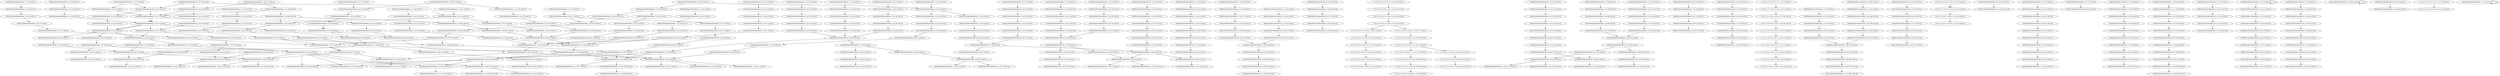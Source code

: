 digraph G {
    "00010000000000000000_2-22:25-LEN:20" -> "00100000000000000000_3-23:24-LEN:20";
    "00100000000000000000_6-26:21-LEN:20" -> "01000000000000000000_7-27:20-LEN:20";
    "00000100000001000000_9-28:362-LEN:20" -> "00001000000010000000_10-29:351-LEN:20";
    "00000000000000000010_9-29:22-LEN:20" -> "00000000000000000100_10-30:23-LEN:20";
    "00000000000000000000_7-27:27-LEN:20" -> "00000000000000000000_8-28:16-LEN:20";
    "00000000000000000000_1-21:18-LEN:20" -> "00000000000000000000_2-22:19-LEN:20";
    "00000000000000000000_6-26:25-LEN:20" -> "00000000000000000000_7-27:28-LEN:20";
    "01000000000000000000_4-24:26-LEN:20" -> "10000000000000000000_5-25:25-LEN:20";
    "00000000000000000000_3-23:20-LEN:20" -> "00000000000000000000_4-24:17-LEN:20";
    "00000001000000000000_1-21:27-LEN:20" -> "00000010000000000000_2-22:25-LEN:20";
    "00001000000000000000_1-21:29-LEN:20" -> "00010000000000000000_2-22:28-LEN:20";
    "00000000010000000000_9-28:24-LEN:20" -> "00000000100000000000_10-29:19-LEN:20";
    "00000000000000000000_2-22:18-LEN:20" -> "00000000000000000000_3-23:17-LEN:20";
    "00000001000001000000_1-20:336-LEN:20" -> "00000010000010000000_2-21:326-LEN:20";
    "00000000000000000000_7-27:35-LEN:20" -> "00000000000000000000_8-28:22-LEN:20";
    "11111110111110101111_7-26:173-LEN:20" -> "11111101111101011111_8-27:172-LEN:20";
    "11111110111110101111_7-26:173-LEN:20" -> "11111101111101011110_8-28:17-LEN:20";
    "00000000000000000000_6-26:203-LEN:20" -> "00000000000000000000_7-27:220-LEN:20";
    "10000000000000000000_8-28:17-LEN:20" -> "00000000000000000000_9-29:27-LEN:20";
    "00000000000000000000_2-22:17-LEN:20" -> "00000000000000000000_3-23:17-LEN:20";
    "00000001000000000000_8-27:21-LEN:20" -> "00000010000000000000_9-28:22-LEN:20";
    "00000010000000000000_2-22:24-LEN:20" -> "00000100000000000000_3-23:22-LEN:20";
    "10000000000000000000_5-25:16-LEN:20" -> "00000000000000000000_6-26:36-LEN:20";
    "01000000000000100000_7-27:20-LEN:20" -> "10000000000001000000_8-28:20-LEN:20";
    "00100000000000000000_3-23:64-LEN:20" -> "01000000000000000000_4-24:66-LEN:20";
    "00000000000000000000_3-23:19-LEN:20" -> "00000000000000000000_4-24:19-LEN:20";
    "00000000000000000001_8-28:20-LEN:20" -> "00000000000000000010_9-29:20-LEN:20";
    "11111110111110101111_7-27:21-LEN:20" -> "11111101111101011110_8-28:23-LEN:20";
    "10000010000000100000_8-27:351-LEN:20" -> "00000100000001000000_9-28:362-LEN:20";
    "00000000000000000000_3-23:17-LEN:20" -> "00000000000000000000_4-24:17-LEN:20";
    "00000010000000000000_1-21:17-LEN:20" -> "00000100000000000000_2-22:17-LEN:20";
    "00010000000000000000_2-22:28-LEN:20" -> "00100000000000000000_3-23:27-LEN:20";
    "11111110111111011111_7-27:31-LEN:20" -> "11111101111110111110_8-28:37-LEN:20";
    "00000000000000000000_5-25:16-LEN:20" -> "00000000000000000000_6-26:25-LEN:20";
    "10000000000000000000_5-25:24-LEN:20" -> "00000000000000000000_6-26:45-LEN:20";
    "00000000000000000000_5-25:26-LEN:20" -> "00000000000000000000_6-26:45-LEN:20";
    "00010000000000000000_4-24:27-LEN:20" -> "00100000000000000000_5-25:27-LEN:20";
    "11110111111110111111_1-21:31-LEN:20" -> "11101111111101111110_2-22:33-LEN:20";
    "00000000000000000000_6-26:29-LEN:20" -> "00000000000000000000_7-27:30-LEN:20";
    "00000000000000000000_4-23:594-LEN:20" -> "00000000000000000000_5-24:597-LEN:20";
    "00000000000000000000_2-22:18-LEN:20" -> "00000000000000000000_3-23:18-LEN:20";
    "00100000000000000000_6-26:23-LEN:20" -> "01000000000000000000_7-27:25-LEN:20";
    "00000000001000000000_4-23:348-LEN:20" -> "00000000010000000000_5-24:344-LEN:20";
    "00000000000000000000_4-24:135-LEN:20" -> "00000000000000000000_5-25:136-LEN:20";
    "00010000010000001000_5-25:16-LEN:20" -> "00100000100000010000_6-26:16-LEN:20";
    "00000010000000000000_1-21:25-LEN:20" -> "00000100000000000000_2-22:25-LEN:20";
    "00000010000000000000_2-22:29-LEN:20" -> "00000100000000000000_3-23:29-LEN:20";
    "00000000000000000000_9-29:27-LEN:20" -> "00000000000000000001_10-30:24-LEN:20";
    "11011111110111110101_3-23:16-LEN:20" -> "10111111101111101011_4-24:16-LEN:20";
    "01000000000000000000_7-27:20-LEN:20" -> "10000000000000000000_8-28:20-LEN:20";
    "00000000000000000000_5-25:16-LEN:20" -> "00000000000000000000_6-26:29-LEN:20";
    "00100000000000000000_3-23:16-LEN:20" -> "01000000000000000000_4-24:16-LEN:20";
    "00000000000000000000_1-21:32-LEN:20" -> "00000000000000000000_2-22:31-LEN:20";
    "00100000000000000000_6-25:547-LEN:20" -> "01000000000000000000_7-27:17-LEN:20";
    "00100000000000000000_6-25:547-LEN:20" -> "01000000000000000000_7-26:569-LEN:20";
    "11111111011111010111_6-26:22-LEN:20" -> "11111110111110101111_7-27:21-LEN:20";
    "00000100000000000000_3-23:22-LEN:20" -> "00001000000000000000_4-24:22-LEN:20";
    "00000100000000000000_9-29:18-LEN:20" -> "00001000000000000001_10-30:19-LEN:20";
    "00000100000000000000_9-29:26-LEN:20" -> "00001000000000000001_10-30:25-LEN:20";
    "00000000000000000000_2-22:22-LEN:20" -> "00000000000000000000_3-23:21-LEN:20";
    "00010000000000000000_2-22:23-LEN:20" -> "00100000000000000000_3-23:23-LEN:20";
    "01000010000000100000_7-27:17-LEN:20" -> "10000100000001000000_8-28:18-LEN:20";
    "00000000000000000000_6-26:25-LEN:20" -> "00000000000000000000_7-27:27-LEN:20";
    "00000000000000000000_3-23:129-LEN:20" -> "00000000000000000000_4-24:135-LEN:20";
    "11111101111101011111_8-27:172-LEN:20" -> "11111011111010111110_9-28:184-LEN:20";
    "00010000000000000000_2-22:16-LEN:20" -> "00100000000000000000_3-23:16-LEN:20";
    "00000000001000000000_4-24:65-LEN:20" -> "00000000010000000000_5-25:64-LEN:20";
    "00000000000010000000_1-21:20-LEN:20" -> "00000000000100000000_2-22:19-LEN:20";
    "10000000000000000000_8-28:26-LEN:20" -> "00000000000000000000_9-29:54-LEN:20";
    "00000000010000000000_4-24:21-LEN:20" -> "00000000100000000000_5-25:20-LEN:20";
    "00100000000000000000_3-23:24-LEN:20" -> "01000000000000000000_4-24:25-LEN:20";
    "00000000000000000000_8-28:141-LEN:20" -> "00000000000000000000_9-29:244-LEN:20";
    "00000000000000000000_8-28:141-LEN:20" -> "00000000000000000001_9-29:26-LEN:20";
    "00000000000000000000_3-23:17-LEN:20" -> "00000000000000000000_4-24:17-LEN:20";
    "00000000000000000000_3-22:601-LEN:20" -> "00000000000000000000_4-23:594-LEN:20";
    "00000000000000000000_3-22:601-LEN:20" -> "00000000000000000000_4-24:24-LEN:20";
    "00000000000000000000_9-29:54-LEN:20" -> "00000000000000000000_10-30:21-LEN:20";
    "00000000000000000000_9-29:54-LEN:20" -> "00000000000000000001_10-30:38-LEN:20";
    "10000000000000000000_5-25:25-LEN:20" -> "00000000000000000000_6-26:58-LEN:20";
    "00001000001000000010_3-23:22-LEN:20" -> "00010000010000000100_4-24:21-LEN:20";
    "01000000000000000000_7-27:17-LEN:20" -> "10000000000000000000_8-28:17-LEN:20";
    "00000000000000000000_2-22:31-LEN:20" -> "00000000000000000000_3-23:29-LEN:20";
    "00000000000000000000_4-24:19-LEN:20" -> "00000000000000000000_6-25:975-LEN:20";
    "00000001000000000000_1-21:123-LEN:20" -> "00000010000000000000_2-22:123-LEN:20";
    "01000000000000000000_4-24:16-LEN:20" -> "10000000000000000000_5-25:16-LEN:20";
    "00000000000000000000_5-25:17-LEN:20" -> "00000000000000000000_6-26:25-LEN:20";
    "00000010000000000000_2-22:24-LEN:20" -> "00000100000000000000_3-23:24-LEN:20";
    "01000000000000000000_4-24:23-LEN:20" -> "10000000000000000000_5-25:23-LEN:20";
    "00000000000000000000_7-27:220-LEN:20" -> "00000000000000000000_8-28:141-LEN:20";
    "00000000000000000000_7-27:220-LEN:20" -> "00000000000000000001_8-28:80-LEN:20";
    "00100000000000100000_6-25:196-LEN:20" -> "01000000000001000000_7-26:196-LEN:20";
    "00000000000000000010_9-29:81-LEN:20" -> "00000000000000000100_10-30:80-LEN:20";
    "00010000000000001000_5-25:18-LEN:20" -> "00100000000000010000_6-26:18-LEN:20";
    "11111011111101111100_9-29:35-LEN:20" -> "11110111111011111000_10-30:39-LEN:20";
    "00000001000010000000_1-21:17-LEN:20" -> "00000010000100000001_2-22:17-LEN:20";
    "10111111110111110101_4-23:193-LEN:20" -> "01111111101111101011_5-25:21-LEN:20";
    "10111111110111110101_4-23:193-LEN:20" -> "01111111101111101011_5-24:177-LEN:20";
    "00000000000000000000_7-27:50-LEN:20" -> "00000000000000000000_9-28:1231-LEN:20";
    "00000000000000000000_7-27:50-LEN:20" -> "00000000000000000001_9-28:396-LEN:20";
    "00000000000000000000_7-27:50-LEN:20" -> "00000000000000000000_9-29:35-LEN:20";
    "00000000000100000000_3-22:346-LEN:20" -> "00000000001000000000_4-23:348-LEN:20";
    "00000000010000000000_4-24:20-LEN:20" -> "00000000100000000000_5-25:19-LEN:20";
    "00000000010000000000_5-25:21-LEN:20" -> "00000000100000000000_6-26:20-LEN:20";
    "01000001000000100000_7-27:17-LEN:20" -> "10000010000001000000_8-28:18-LEN:20";
    "00000000000000000000_4-24:20-LEN:20" -> "00000000000000000000_5-25:20-LEN:20";
    "01000000000000000000_7-27:130-LEN:20" -> "10000000000000000000_8-28:135-LEN:20";
    "00010000010000000100_5-24:325-LEN:20" -> "00100000100000001000_6-25:325-LEN:20";
    "00100000000000000000_6-26:16-LEN:20" -> "01000000000000000000_7-27:17-LEN:20";
    "00000100000010000000_9-29:79-LEN:20" -> "00001000000100000001_10-30:85-LEN:20";
    "00000000001000000000_4-24:21-LEN:20" -> "00000000010000000000_5-25:21-LEN:20";
    "00000100000000000000_2-22:17-LEN:20" -> "00001000000000000000_4-23:532-LEN:20";
    "00000000000000000000_4-24:17-LEN:20" -> "00000000000000000000_5-25:18-LEN:20";
    "00000000000000000000_9-29:43-LEN:20" -> "00000000000000000000_10-30:17-LEN:20";
    "00000000000000000000_9-29:43-LEN:20" -> "00000000000000000001_10-30:27-LEN:20";
    "00010000000000000000_2-22:69-LEN:20" -> "00100000000000000000_3-23:64-LEN:20";
    "00000001000000000000_1-21:19-LEN:20" -> "00000010000000000000_2-22:19-LEN:20";
    "00000010000000000010_2-21:192-LEN:20" -> "00000100000000000100_3-22:192-LEN:20";
    "00001000000000000000_3-23:17-LEN:20" -> "00010000000000000000_4-24:17-LEN:20";
    "00010000000000000000_5-25:26-LEN:20" -> "00100000000000000000_6-26:26-LEN:20";
    "00000000000000000000_7-27:24-LEN:20" -> "00000000000000000000_8-28:19-LEN:20";
    "00000001000000000000_1-21:30-LEN:20" -> "00000010000000000000_2-22:29-LEN:20";
    "00000000000000000000_8-28:19-LEN:20" -> "00000000000000000000_9-29:26-LEN:20";
    "00000000000000000000_2-22:17-LEN:20" -> "00000000000000000000_3-23:16-LEN:20";
    "00000000000000000000_5-24:597-LEN:20" -> "00000000000000000000_6-25:975-LEN:20";
    "00010000010000001000_5-25:69-LEN:20" -> "00100000100000010000_6-26:72-LEN:20";
    "00000000000000000000_1-21:17-LEN:20" -> "00000000000000000000_2-22:17-LEN:20";
    "00000000000000000000_4-24:26-LEN:20" -> "00000000000000000000_5-25:26-LEN:20";
    "00000000000000000000_7-26:1024-LEN:20" -> "00000000000000000000_8-27:1040-LEN:20";
    "00000000000000000000_1-21:34-LEN:20" -> "00000000000000000000_2-22:35-LEN:20";
    "00000000000000000001_8-28:24-LEN:20" -> "00000000000000000010_9-29:22-LEN:20";
    "11110111111101111101_1-21:16-LEN:20" -> "11101111111011111010_2-22:16-LEN:20";
    "10000000000001000000_8-28:20-LEN:20" -> "00000000000010000000_9-29:20-LEN:20";
    "00000000000000000000_8-28:19-LEN:20" -> "00000000000000000000_9-29:27-LEN:20";
    "00000010000000000000_2-22:25-LEN:20" -> "00000100000000000000_3-23:23-LEN:20";
    "10000000000010000000_8-27:198-LEN:20" -> "00000000000100000000_9-28:211-LEN:20";
    "00100000100000010000_6-26:16-LEN:20" -> "01000001000000100000_7-27:17-LEN:20";
    "11101111111011111010_2-22:16-LEN:20" -> "11011111110111110101_3-23:16-LEN:20";
    "01000000000000000000_4-24:25-LEN:20" -> "10000000000000000000_5-25:24-LEN:20";
    "00000000000000000000_1-21:132-LEN:20" -> "00000000000000000000_2-22:131-LEN:20";
    "11111011111010111100_9-29:18-LEN:20" -> "11110111110101111000_10-30:19-LEN:20";
    "01000000000000000000_6-26:18-LEN:20" -> "10000000000000000000_8-27:572-LEN:20";
    "00000100000000000000_3-23:23-LEN:20" -> "00001000000000000000_4-24:24-LEN:20";
    "00010000000000000000_5-25:123-LEN:20" -> "00100000000000000000_6-26:122-LEN:20";
    "00000000000000000000_2-22:35-LEN:20" -> "00000000000000000000_3-23:35-LEN:20";
    "00000000000000000000_1-21:24-LEN:20" -> "00000000000000000000_2-22:22-LEN:20";
    "00000010000000000000_2-22:123-LEN:20" -> "00000100000000000000_3-23:120-LEN:20";
    "00000000000001000000_1-21:23-LEN:20" -> "00000000000010000000_2-22:22-LEN:20";
    "00000100000000000000_3-23:29-LEN:20" -> "00001000000000000000_4-24:27-LEN:20";
    "01000000000000000000_7-27:23-LEN:20" -> "10000000000000000000_8-28:26-LEN:20";
    "00001000000000000000_4-24:24-LEN:20" -> "00010000000000000000_5-25:24-LEN:20";
    "10000000000000000000_5-25:23-LEN:20" -> "00000000000000000000_7-26:1024-LEN:20";
    "10000000000000000000_5-25:23-LEN:20" -> "00000000000000000000_7-27:32-LEN:20";
    "00000000000000000000_8-28:16-LEN:20" -> "00000000000000000000_10-30:30-LEN:20";
    "00000000000000000000_8-28:16-LEN:20" -> "00000000000000000001_10-29:160-LEN:20";
    "00000000000000000000_8-28:16-LEN:20" -> "00000000000000000001_10-30:16-LEN:20";
    "00000000000000000000_8-28:16-LEN:20" -> "00000000000000000000_10-29:1058-LEN:20";
    "00000000000000000000_3-23:35-LEN:20" -> "00000000000000000000_4-24:35-LEN:20";
    "01000000000000000000_7-27:25-LEN:20" -> "10000000000000000000_8-28:26-LEN:20";
    "11011111111011111101_3-23:34-LEN:20" -> "10111111110111111011_4-24:34-LEN:20";
    "00000000000000000000_3-23:29-LEN:20" -> "00000000000000000000_4-24:30-LEN:20";
    "00000000000000000000_6-26:36-LEN:20" -> "00000000000000000000_8-27:1040-LEN:20";
    "00001000000000000000_4-24:22-LEN:20" -> "00010000000000000000_5-25:22-LEN:20";
    "00100000000000000000_3-23:23-LEN:20" -> "01000000000000000000_4-24:23-LEN:20";
    "01000000000001000000_7-26:196-LEN:20" -> "10000000000010000000_8-27:198-LEN:20";
    "00000000000001000000_1-21:69-LEN:20" -> "00000000000010000000_2-22:67-LEN:20";
    "00010000000000000000_4-24:17-LEN:20" -> "00100000000000000000_5-25:18-LEN:20";
    "00000000000000000000_9-29:30-LEN:20" -> "00000000000000000001_10-30:17-LEN:20";
    "00000000000000000000_8-28:24-LEN:20" -> "00000000000000000000_9-29:37-LEN:20";
    "11101111111101111110_2-22:33-LEN:20" -> "11011111111011111101_3-23:34-LEN:20";
    "00000000000000000000_2-22:131-LEN:20" -> "00000000000000000000_3-23:129-LEN:20";
    "00001000000000000000_3-23:23-LEN:20" -> "00010000000000000000_4-24:27-LEN:20";
    "00000000000000000000_2-22:16-LEN:20" -> "00000000000000000000_3-23:17-LEN:20";
    "00000000000000000000_9-29:35-LEN:20" -> "00000000000000000000_10-30:18-LEN:20";
    "00000000000000000000_9-29:35-LEN:20" -> "00000000000000000001_10-30:21-LEN:20";
    "00000000000000000000_9-28:1231-LEN:20" -> "00000000000000000000_10-30:30-LEN:20";
    "00000000000000000000_9-28:1231-LEN:20" -> "00000000000000000001_10-29:160-LEN:20";
    "00000000000000000000_9-28:1231-LEN:20" -> "00000000000000000001_10-30:16-LEN:20";
    "00000000000000000000_9-28:1231-LEN:20" -> "00000000000000000000_10-29:1058-LEN:20";
    "00000000000000000000_4-24:18-LEN:20" -> "00000000000000000000_5-25:17-LEN:20";
    "11110111110101111100_10-29:185-LEN:20" -> "11101111101011111000_11-30:185-LEN:20";
    "10000010000001000000_8-28:78-LEN:20" -> "00000100000010000000_9-29:79-LEN:20";
    "00000000000000000000_6-26:30-LEN:20" -> "00000000000000000000_7-27:35-LEN:20";
    "00010000000000000000_5-24:536-LEN:20" -> "00100000000000000000_6-25:547-LEN:20";
    "00100000000000000000_5-25:27-LEN:20" -> "01000000000000000000_7-27:17-LEN:20";
    "00100000000000000000_5-25:27-LEN:20" -> "01000000000000000000_7-26:569-LEN:20";
    "00000000000000000000_9-29:37-LEN:20" -> "00000000000000000001_10-30:28-LEN:20";
    "00000100001000000010_3-23:18-LEN:20" -> "00001000010000000100_4-24:18-LEN:20";
    "10000000000000000000_6-25:27-LEN:20" -> "00000000000000000000_7-26:1024-LEN:20";
    "10000000000000000000_6-25:27-LEN:20" -> "00000000000000000000_7-27:32-LEN:20";
    "10000000000000000000_8-28:17-LEN:20" -> "00000000000000000000_9-29:30-LEN:20";
    "00000001000000000000_1-21:25-LEN:20" -> "00000010000000000000_2-22:24-LEN:20";
    "01000000000000000000_7-26:569-LEN:20" -> "10000000000000000000_8-27:572-LEN:20";
    "00001000000000001000_4-23:191-LEN:20" -> "00010000000000010000_5-24:193-LEN:20";
    "00100000100000001000_5-25:23-LEN:20" -> "01000001000000010000_7-26:348-LEN:20";
    "00000000000000000000_4-24:35-LEN:20" -> "00000000000000000000_5-25:35-LEN:20";
    "00010000010000000100_4-24:21-LEN:20" -> "00100000100000001000_5-25:23-LEN:20";
    "00000000000000000000_2-22:19-LEN:20" -> "00000000000000000000_4-23:594-LEN:20";
    "00000000000000000000_2-22:19-LEN:20" -> "00000000000000000000_4-24:24-LEN:20";
    "00010000000000000000_5-25:24-LEN:20" -> "00100000000000000000_6-26:23-LEN:20";
    "00000000000010000000_6-25:18-LEN:20" -> "00000000000100000000_7-26:20-LEN:20";
    "00000000000000000000_1-21:35-LEN:20" -> "00000000000000000000_2-22:36-LEN:20";
    "00000000000000000000_7-27:38-LEN:20" -> "00000000000000000000_8-28:23-LEN:20";
    "00010000000000000000_3-22:20-LEN:20" -> "00100000000000000000_4-23:17-LEN:20";
    "01111111101111101011_5-25:21-LEN:20" -> "11111111011111010111_6-26:22-LEN:20";
    "00000100000000000000_9-29:76-LEN:20" -> "00001000000000000001_10-30:73-LEN:20";
    "01000000000000000000_7-27:17-LEN:20" -> "10000000000000000000_8-28:17-LEN:20";
    "00000000000000000000_8-28:16-LEN:20" -> "00000000000000000000_9-29:27-LEN:20";
    "00000000000000000000_8-28:23-LEN:20" -> "00000000000000000000_9-29:26-LEN:20";
    "00000000000000000000_1-21:20-LEN:20" -> "00000000000000000000_2-22:20-LEN:20";
    "00000100000000000000_3-23:18-LEN:20" -> "00001000000000000000_4-24:18-LEN:20";
    "00000000000000000000_7-27:32-LEN:20" -> "00000000000000000000_8-28:20-LEN:20";
    "00001000000010000000_10-29:351-LEN:20" -> "00010000000100000001_11-30:344-LEN:20";
    "00000000000000000000_3-23:17-LEN:20" -> "00000000000000000000_4-24:20-LEN:20";
    "00000000000100000000_3-23:21-LEN:20" -> "00000000001000000000_4-24:21-LEN:20";
    "00000000000000000000_8-28:20-LEN:20" -> "00000000000000000000_9-29:35-LEN:20";
    "10000000000000000000_5-25:70-LEN:20" -> "00000000000000000000_6-26:203-LEN:20";
    "00000010000000000000_8-27:372-LEN:20" -> "00000100000000000000_9-28:386-LEN:20";
    "00000100000000000000_3-23:120-LEN:20" -> "00001000000000000000_4-24:120-LEN:20";
    "10000000000000000000_5-25:16-LEN:20" -> "00000000000000000000_6-26:35-LEN:20";
    "00000000000000000000_7-27:48-LEN:20" -> "00000000000000000001_8-28:24-LEN:20";
    "00000000000000000000_7-27:48-LEN:20" -> "00000000000000000000_8-28:26-LEN:20";
    "11011111111011111010_3-22:186-LEN:20" -> "10111111110111110101_4-23:193-LEN:20";
    "00000000000000000000_1-21:21-LEN:20" -> "00000000000000000000_2-22:19-LEN:20";
    "00000000000000000000_8-27:1040-LEN:20" -> "00000000000000000000_9-28:1231-LEN:20";
    "00000000000000000000_8-27:1040-LEN:20" -> "00000000000000000001_9-28:396-LEN:20";
    "00000000000000000000_8-27:1040-LEN:20" -> "00000000000000000000_9-29:35-LEN:20";
    "00100000000000000000_4-23:17-LEN:20" -> "01000000000000000000_5-24:17-LEN:20";
    "00000000100000000000_7-26:18-LEN:20" -> "00000001000000000000_8-27:21-LEN:20";
    "00000010000010000000_2-21:326-LEN:20" -> "00000100000100000001_3-22:317-LEN:20";
    "00100000100000010000_6-26:72-LEN:20" -> "01000001000000100000_7-27:75-LEN:20";
    "00000000000100000000_2-22:19-LEN:20" -> "00000000001000000000_3-23:20-LEN:20";
    "00000000000000000000_6-25:975-LEN:20" -> "00000000000000000000_7-26:1024-LEN:20";
    "00000000000000000000_6-25:975-LEN:20" -> "00000000000000000000_7-27:32-LEN:20";
    "00100000000000000000_6-26:25-LEN:20" -> "01000000000000000000_7-27:23-LEN:20";
    "00000000000000000010_9-29:20-LEN:20" -> "00000000000000000100_10-30:21-LEN:20";
    "00000000000010000000_1-21:22-LEN:20" -> "00000000000100000000_2-22:21-LEN:20";
    "00010000000000000000_5-25:22-LEN:20" -> "00100000000000000000_6-26:21-LEN:20";
    "00000000000000000000_1-21:18-LEN:20" -> "00000000000000000000_2-22:18-LEN:20";
    "00000000000000000000_7-27:33-LEN:20" -> "00000000000000000000_8-28:24-LEN:20";
    "00001000000000000000_1-21:17-LEN:20" -> "00010000000000000000_2-22:16-LEN:20";
    "00001000010000000100_4-24:18-LEN:20" -> "00010000100000001000_5-25:16-LEN:20";
    "00000100000000000000_2-22:25-LEN:20" -> "00001000000000000000_3-23:23-LEN:20";
    "00000000000000000010_9-29:17-LEN:20" -> "00000000000000000100_10-30:20-LEN:20";
    "00000100000100000001_3-22:317-LEN:20" -> "00001000001000000010_4-23:320-LEN:20";
    "00000000000010000000_1-21:22-LEN:20" -> "00000000000010000000_1-21:22-LEN:20";
    "11110111111110111110_1-20:189-LEN:20" -> "11101111111101111101_2-21:191-LEN:20";
    "00001000000000000000_4-24:25-LEN:20" -> "00010000000000000000_5-25:26-LEN:20";
    "00000100000000000000_3-23:24-LEN:20" -> "00001000000000000000_4-24:25-LEN:20";
    "10000000000000000000_8-28:20-LEN:20" -> "00000000000000000000_9-29:35-LEN:20";
    "00001000000000000000_4-24:17-LEN:20" -> "00010000000000000000_5-25:17-LEN:20";
    "00000001000000000000_7-27:24-LEN:20" -> "00000010000000000000_8-28:24-LEN:20";
    "10111111110111111011_4-24:34-LEN:20" -> "01111111101111110111_5-25:34-LEN:20";
    "00000000000100000000_2-22:21-LEN:20" -> "00000000001000000000_3-23:21-LEN:20";
    "00000001000001000000_1-21:66-LEN:20" -> "00000010000010000001_2-22:66-LEN:20";
    "00000000000000000000_4-24:17-LEN:20" -> "00000000000000000000_5-25:16-LEN:20";
    "01000000000000000000_7-27:25-LEN:20" -> "10000000000000000000_8-28:27-LEN:20";
    "00000000000100000000_7-26:20-LEN:20" -> "00000000001000000000_8-27:19-LEN:20";
    "01000000000000000000_4-23:374-LEN:20" -> "10000000000000000000_5-24:369-LEN:20";
    "00000010000000000000_2-21:538-LEN:20" -> "00000100000000000000_3-23:18-LEN:20";
    "00000010000000000000_2-21:538-LEN:20" -> "00000100000000000000_3-22:525-LEN:20";
    "00100000000000000000_6-26:26-LEN:20" -> "01000000000000000000_7-27:25-LEN:20";
    "00000000000000000000_4-24:17-LEN:20" -> "00000000000000000000_5-25:16-LEN:20";
    "00001000001000000010_4-23:320-LEN:20" -> "00010000010000000100_5-24:325-LEN:20";
    "10000000000000000000_8-28:16-LEN:20" -> "00000000000000000000_9-29:31-LEN:20";
    "00000010000100000001_2-22:17-LEN:20" -> "00000100001000000010_3-23:18-LEN:20";
    "00000000000000000000_9-29:244-LEN:20" -> "00000000000000000001_10-30:153-LEN:20";
    "00000000000000000000_9-29:244-LEN:20" -> "00000000000000000000_10-30:94-LEN:20";
    "00010000000100000001_10-30:16-LEN:20" -> "00010000000100000001_10-30:16-LEN:20";
    "00000000000000000000_8-28:26-LEN:20" -> "00000000000000000000_9-29:43-LEN:20";
    "00000000000000000000_4-24:34-LEN:20" -> "00000000000000000000_5-25:34-LEN:20";
    "00001000000000000000_4-23:532-LEN:20" -> "00010000000000000000_5-24:536-LEN:20";
    "10000000000000000000_8-28:26-LEN:20" -> "00000000000000000000_9-29:37-LEN:20";
    "01000000000000000000_4-24:66-LEN:20" -> "10000000000000000000_5-25:70-LEN:20";
    "11101111111101111101_2-21:191-LEN:20" -> "11011111111011111010_3-22:186-LEN:20";
    "00000000000000000000_6-26:45-LEN:20" -> "00000000000000000000_7-27:48-LEN:20";
    "00000010000000000000_8-28:24-LEN:20" -> "00000100000000000000_9-29:26-LEN:20";
    "00000000000000000000_3-23:33-LEN:20" -> "00000000000000000000_4-24:34-LEN:20";
    "00000000000000000000_4-24:24-LEN:20" -> "00000000000000000000_5-25:25-LEN:20";
    "00000100000000000000_1-20:19-LEN:20" -> "00001000000000000000_2-21:21-LEN:20";
    "00000000000000000010_10-29:387-LEN:20" -> "00000000000000000100_11-30:383-LEN:20";
    "00001000000000000000_10-29:377-LEN:20" -> "00010000000000000001_11-30:361-LEN:20";
    "00000001000000000000_6-26:20-LEN:20" -> "00000010000000000000_7-27:21-LEN:20";
    "00000100000000000000_2-22:17-LEN:20" -> "00001000000000000000_3-23:17-LEN:20";
    "00000001000000000000_9-28:25-LEN:20" -> "00000010000000000000_10-29:20-LEN:20";
    "00000000100000000000_6-26:20-LEN:20" -> "00000001000000000000_7-27:24-LEN:20";
    "00001000000000000000_1-21:68-LEN:20" -> "00010000000000000000_2-22:69-LEN:20";
    "00001000000000000000_9-29:22-LEN:20" -> "00010000000000000001_10-30:19-LEN:20";
    "00000010000000000000_2-22:19-LEN:20" -> "00000100000000000000_3-23:19-LEN:20";
    "00000000000000000000_4-24:23-LEN:20" -> "00000000000000000000_5-25:24-LEN:20";
    "00001000000000000000_1-21:25-LEN:20" -> "00010000000000000000_2-22:25-LEN:20";
    "00000000000010000000_2-22:22-LEN:20" -> "00000000000100000000_3-23:21-LEN:20";
    "00001000001000000100_4-24:16-LEN:20" -> "00010000010000001000_5-25:16-LEN:20";
    "00000000000000000000_6-26:58-LEN:20" -> "00000000000000000000_7-27:58-LEN:20";
    "00000001000000000001_1-20:195-LEN:20" -> "00000010000000000010_2-21:192-LEN:20";
    "00000000000000000000_3-23:16-LEN:20" -> "00000000000000000000_4-24:16-LEN:20";
    "10000010000001000000_8-28:18-LEN:20" -> "00000100000010000000_9-29:19-LEN:20";
    "00000000000000000000_6-26:23-LEN:20" -> "00000000000000000000_7-27:24-LEN:20";
    "00000000000000000001_10-29:160-LEN:20" -> "00000000000000000010_11-30:153-LEN:20";
    "00000000000000000000_1-21:27-LEN:20" -> "00000000000000000000_2-22:27-LEN:20";
    "00000000000000000001_9-28:396-LEN:20" -> "00000000000000000010_10-30:16-LEN:20";
    "00000000000000000001_9-28:396-LEN:20" -> "00000000000000000010_10-29:387-LEN:20";
    "00000010000000000000_1-21:17-LEN:20" -> "00000100000000000000_2-22:17-LEN:20";
    "01000001000000010000_7-26:348-LEN:20" -> "10000010000000100000_8-27:351-LEN:20";
    "00000000000000000000_8-28:22-LEN:20" -> "00000000000000000000_9-29:31-LEN:20";
    "00000000000000000000_5-25:24-LEN:20" -> "00000000000000000000_6-26:33-LEN:20";
    "00000000000000000000_2-22:20-LEN:20" -> "00000000000000000000_3-23:20-LEN:20";
    "00000000000000000000_7-27:28-LEN:20" -> "00000000000000000000_8-28:19-LEN:20";
    "00000000000000000000_5-25:17-LEN:20" -> "00000000000000000000_6-26:30-LEN:20";
    "00100000000000000000_6-26:122-LEN:20" -> "01000000000000000000_7-27:130-LEN:20";
    "00000000000000000000_5-25:34-LEN:20" -> "00000000000000000000_6-26:58-LEN:20";
    "00000000000000000000_5-25:35-LEN:20" -> "00000000000000000000_6-26:45-LEN:20";
    "01111111101111110111_5-25:34-LEN:20" -> "11111111011111101111_6-26:33-LEN:20";
    "11110111111110111101_1-21:16-LEN:20" -> "11101111111101111010_2-22:16-LEN:20";
    "10000000000000000000_8-28:27-LEN:20" -> "00000000000000000000_9-29:43-LEN:20";
    "00100000000000000000_5-25:18-LEN:20" -> "01000000000000000000_6-26:18-LEN:20";
    "00000000010000000000_5-24:344-LEN:20" -> "00000000100000000000_6-25:353-LEN:20";
    "00000001000000000000_1-21:21-LEN:20" -> "00000001000000000000_1-21:21-LEN:20";
    "00100000000000000000_3-23:27-LEN:20" -> "01000000000000000000_4-24:26-LEN:20";
    "00000000001000000000_3-23:20-LEN:20" -> "00000000010000000000_4-24:21-LEN:20";
    "00000000000000000000_4-24:30-LEN:20" -> "00000000000000000000_5-25:29-LEN:20";
    "00000000000000000000_7-27:38-LEN:20" -> "00000000000000000000_8-28:20-LEN:20";
    "00000000000000000000_7-27:38-LEN:20" -> "00000000000000000001_8-28:17-LEN:20";
    "00100000000000000000_3-22:375-LEN:20" -> "01000000000000000000_4-23:374-LEN:20";
    "00000000000010000000_2-21:353-LEN:20" -> "00000000000100000000_3-22:346-LEN:20";
    "00000000000000000000_5-25:16-LEN:20" -> "00000000000000000000_6-26:23-LEN:20";
    "00001000000000000000_4-24:18-LEN:20" -> "00010000000000000000_5-25:18-LEN:20";
    "11111101111101011110_8-28:23-LEN:20" -> "11111011111010111100_9-29:23-LEN:20";
    "00000000000000000001_8-28:16-LEN:20" -> "00000000000000000010_9-29:16-LEN:20";
    "11111101111101011110_8-28:17-LEN:20" -> "11111011111010111100_9-29:18-LEN:20";
    "00001000000000000000_4-24:120-LEN:20" -> "00010000000000000000_5-25:123-LEN:20";
    "00000000000000000000_8-28:35-LEN:20" -> "00000000000000000000_9-29:54-LEN:20";
    "00000100000000000000_3-23:19-LEN:20" -> "00001000000000000000_4-24:17-LEN:20";
    "11111011111010111110_9-28:184-LEN:20" -> "11110111110101111100_10-29:185-LEN:20";
    "00000000000000000000_8-28:20-LEN:20" -> "00000000000000000000_9-29:30-LEN:20";
    "00000010000000000000_7-27:21-LEN:20" -> "00000100000000000000_8-28:22-LEN:20";
    "00000000000000000000_4-24:16-LEN:20" -> "00000000000000000000_5-25:16-LEN:20";
    "00000000000000000000_2-22:36-LEN:20" -> "00000000000000000000_3-23:33-LEN:20";
    "00001000000000000100_4-24:18-LEN:20" -> "00010000000000001000_5-25:18-LEN:20";
    "00000000000000000001_8-28:17-LEN:20" -> "00000000000000000010_9-29:17-LEN:20";
    "00000000000000000000_1-21:17-LEN:20" -> "00000000000000000000_2-22:16-LEN:20";
    "00000100000100000001_2-22:22-LEN:20" -> "00001000001000000010_3-23:22-LEN:20";
    "00000000010000000000_6-25:16-LEN:20" -> "00000000100000000000_7-26:18-LEN:20";
    "00010000000000000000_5-25:27-LEN:20" -> "00100000000000000000_6-26:25-LEN:20";
    "00001000000000000000_1-20:391-LEN:20" -> "00010000000000000000_2-22:16-LEN:20";
    "00001000000000000000_1-20:391-LEN:20" -> "00010000000000000000_2-21:379-LEN:20";
    "00000100000000000100_3-22:192-LEN:20" -> "00001000000000001000_4-23:191-LEN:20";
    "00000000001000000000_8-27:19-LEN:20" -> "00000000010000000000_9-28:24-LEN:20";
    "11111011111010111100_9-29:23-LEN:20" -> "11110111110101111000_10-30:23-LEN:20";
    "00000100000010000000_9-29:19-LEN:20" -> "00001000000100000001_10-30:17-LEN:20";
    "00000000000000000000_5-25:29-LEN:20" -> "00000000000000000000_7-26:1024-LEN:20";
    "00000000000000000000_5-25:29-LEN:20" -> "00000000000000000000_7-27:32-LEN:20";
    "00000000000000000000_6-26:45-LEN:20" -> "00000000000000000000_7-27:50-LEN:20";
    "00001000000000000000_2-21:21-LEN:20" -> "00010000000000000000_3-22:20-LEN:20";
    "00000010000010000001_2-22:66-LEN:20" -> "00000100000100000010_3-23:66-LEN:20";
    "00000000001000000000_3-23:21-LEN:20" -> "00000000010000000000_4-24:20-LEN:20";
    "00000000000000000000_5-25:20-LEN:20" -> "00000000000000000000_6-26:36-LEN:20";
    "00010000000000000000_5-25:17-LEN:20" -> "00100000000000000000_6-26:16-LEN:20";
    "01000000000000000000_5-24:17-LEN:20" -> "10000000000000000000_6-25:27-LEN:20";
    "00000000100000000000_5-25:19-LEN:20" -> "00000001000000000000_6-26:20-LEN:20";
    "00000000000000000000_4-24:17-LEN:20" -> "00000000000000000000_5-25:17-LEN:20";
    "00001000001000000100_4-24:67-LEN:20" -> "00010000010000001000_5-25:69-LEN:20";
    "00000000000000000000_3-23:18-LEN:20" -> "00000000000000000000_4-24:18-LEN:20";
    "00000000000000000000_1-21:18-LEN:20" -> "00000000000000000000_2-22:17-LEN:20";
    "00000000000000000000_5-25:136-LEN:20" -> "00000000000000000000_6-26:203-LEN:20";
    "00000000000000000000_1-20:617-LEN:20" -> "00000000000000000000_2-22:18-LEN:20";
    "00000000000000000000_1-20:617-LEN:20" -> "00000000000000000000_2-21:609-LEN:20";
    "00010000000000000000_5-25:18-LEN:20" -> "00100000000000000000_6-26:18-LEN:20";
    "10000000000000000000_5-24:369-LEN:20" -> "00000000000000000000_6-25:975-LEN:20";
    "11111111011111101111_6-26:33-LEN:20" -> "11111110111111011111_7-27:31-LEN:20";
    "00000000000100000000_9-28:211-LEN:20" -> "00000000001000000000_10-29:209-LEN:20";
    "00000000000000000000_2-21:609-LEN:20" -> "00000000000000000000_3-22:601-LEN:20";
    "00000000000000000000_2-21:609-LEN:20" -> "00000000000000000000_3-23:17-LEN:20";
    "00000000000000000000_9-29:35-LEN:20" -> "00000000000000000000_10-30:27-LEN:20";
    "00000000000000000000_3-23:26-LEN:20" -> "00000000000000000000_4-24:26-LEN:20";
    "00000100000000000000_9-28:386-LEN:20" -> "00001000000000000000_10-29:377-LEN:20";
    "00000000000100000000_3-23:65-LEN:20" -> "00000000001000000000_4-24:65-LEN:20";
    "01000000000000000000_4-24:16-LEN:20" -> "10000000000000000000_5-25:16-LEN:20";
    "00000000000000000000_5-25:25-LEN:20" -> "00000000000000000000_6-26:34-LEN:20";
    "10000000000000000000_8-27:572-LEN:20" -> "00000000000000000000_9-28:1231-LEN:20";
    "10000000000000000000_8-27:572-LEN:20" -> "00000000000000000001_9-28:396-LEN:20";
    "10000000000000000000_8-27:572-LEN:20" -> "00000000000000000000_9-29:35-LEN:20";
    "00000000010000000000_5-25:64-LEN:20" -> "00000000100000000000_6-26:67-LEN:20";
    "00000010000000000000_8-28:74-LEN:20" -> "00000100000000000000_9-29:76-LEN:20";
    "00000000000000000001_9-29:26-LEN:20" -> "00000000000000000010_10-30:28-LEN:20";
    "00100000100000001000_6-25:325-LEN:20" -> "01000001000000010000_7-26:348-LEN:20";
    "00000000000000000001_8-28:80-LEN:20" -> "00000000000000000010_9-29:81-LEN:20";
    "00000000000000000000_2-22:27-LEN:20" -> "00000000000000000000_3-23:26-LEN:20";
    "00000000000010000000_2-22:67-LEN:20" -> "00000000000100000000_3-23:65-LEN:20";
    "00000000000001000000_1-20:352-LEN:20" -> "00000000000010000000_2-21:353-LEN:20";
    "00000000100000000000_6-25:353-LEN:20" -> "00000001000000000000_7-26:372-LEN:20";
    "00001000000000000000_4-24:27-LEN:20" -> "00010000000000000000_5-25:27-LEN:20";
    "00000000000000000000_7-27:30-LEN:20" -> "00000000000000000000_8-28:16-LEN:20";
    "00000000000000000000_7-27:30-LEN:20" -> "00000000000000000001_8-28:16-LEN:20";
    "00000000000000000000_2-22:19-LEN:20" -> "00000000000000000000_3-23:19-LEN:20";
    "00000001000000000000_7-26:372-LEN:20" -> "00000010000000000000_8-27:372-LEN:20";
    "00000000000000000000_7-27:58-LEN:20" -> "00000000000000000001_8-28:20-LEN:20";
    "00000000000000000000_7-27:58-LEN:20" -> "00000000000000000000_8-28:35-LEN:20";
    "00000010000010000000_1-21:23-LEN:20" -> "00000100000100000001_2-22:22-LEN:20";
    "00010000000000010000_5-24:193-LEN:20" -> "00100000000000100000_6-25:196-LEN:20";
    "00000000001000000000_10-29:209-LEN:20" -> "00000000010000000001_11-30:198-LEN:20";
    "00000000000000000000_6-26:33-LEN:20" -> "00000000000000000000_7-27:33-LEN:20";
    "00000000000000000000_5-25:18-LEN:20" -> "00000000000000000000_6-26:35-LEN:20";
    "00000100000100000010_3-23:66-LEN:20" -> "00001000001000000100_4-24:67-LEN:20";
    "00000000000000000000_9-29:26-LEN:20" -> "00000000000000000001_10-30:18-LEN:20";
    "11111111011111010111_6-25:167-LEN:20" -> "11111110111110101111_7-26:173-LEN:20";
    "00010000000000000000_2-21:379-LEN:20" -> "00100000000000000000_3-22:375-LEN:20";
    "00000000000000000000_6-26:34-LEN:20" -> "00000000000000000000_7-27:38-LEN:20";
    "11111101111110111110_8-28:37-LEN:20" -> "11111011111101111100_9-29:35-LEN:20";
    "00100000000000010000_6-26:18-LEN:20" -> "01000000000000100000_7-27:20-LEN:20";
    "10000000000000000000_8-28:135-LEN:20" -> "00000000000000000000_9-29:244-LEN:20";
    "10000000000000000000_8-28:135-LEN:20" -> "00000000000000000001_9-29:26-LEN:20";
    "00000000000000000000_6-26:35-LEN:20" -> "00000000000000000000_7-27:38-LEN:20";
    "11110111111101111101_1-21:16-LEN:20" -> "11101111111011111010_2-22:16-LEN:20";
    "00000100000000000000_8-28:22-LEN:20" -> "00001000000000000000_9-29:22-LEN:20";
    "00000000000000000000_3-23:17-LEN:20" -> "00000000000000000000_4-24:17-LEN:20";
    "00000001000000000000_1-20:553-LEN:20" -> "00000010000000000000_2-22:24-LEN:20";
    "00000001000000000000_1-20:553-LEN:20" -> "00000010000000000000_2-21:538-LEN:20";
    "00000000000000000000_3-23:21-LEN:20" -> "00000000000000000000_4-24:23-LEN:20";
    "00000100000000000000_3-22:525-LEN:20" -> "00001000000000000000_4-23:532-LEN:20";
    "00000000100000000000_6-26:67-LEN:20" -> "00000001000000000000_7-27:69-LEN:20";
    "00001000000000000000_1-21:24-LEN:20" -> "00010000000000000000_2-22:23-LEN:20";
    "00000000000000000000_9-29:27-LEN:20" -> "00000000000000000001_10-30:20-LEN:20";
    "00000000000000000000_10-29:1058-LEN:20" -> "00000000000000000001_11-30:632-LEN:20";
    "00000000000000000000_10-29:1058-LEN:20" -> "00000000000000000000_11-30:413-LEN:20";
    "00000001000000000000_7-27:69-LEN:20" -> "00000010000000000000_8-28:74-LEN:20";
    "00000010000000000000_9-28:22-LEN:20" -> "00000100000000000000_10-29:21-LEN:20";
    "00000000000010000000_9-29:20-LEN:20" -> "00000000000100000001_10-30:18-LEN:20";
    "00000000100000000000_5-25:20-LEN:20" -> "00000001000000000000_7-26:372-LEN:20";
    "01000001000000100000_7-27:75-LEN:20" -> "10000010000001000000_8-28:78-LEN:20";
    "00000000000000000000_9-29:31-LEN:20" -> "00000000000000000001_10-30:23-LEN:20";
    "01111111101111101011_5-24:177-LEN:20" -> "11111111011111010111_6-25:167-LEN:20";
}
